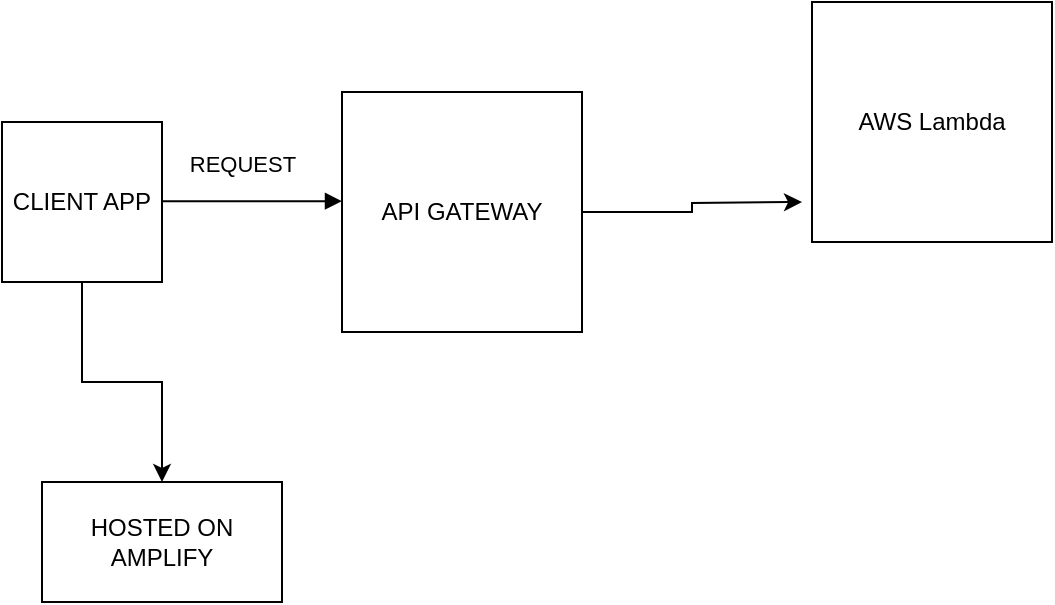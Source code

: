 <mxfile version="21.6.9" type="github">
  <diagram name="Page-1" id="2YBvvXClWsGukQMizWep">
    <mxGraphModel dx="733" dy="403" grid="1" gridSize="10" guides="1" tooltips="1" connect="1" arrows="1" fold="1" page="1" pageScale="1" pageWidth="850" pageHeight="1100" math="0" shadow="0">
      <root>
        <mxCell id="0" />
        <mxCell id="1" parent="0" />
        <mxCell id="aM9ryv3xv72pqoxQDRHE-7" value="REQUEST" style="html=1;verticalAlign=bottom;endArrow=block;edgeStyle=elbowEdgeStyle;elbow=vertical;curved=0;rounded=0;" parent="1" edge="1">
          <mxGeometry x="0.163" y="10" relative="1" as="geometry">
            <mxPoint x="80" y="139.58" as="sourcePoint" />
            <Array as="points">
              <mxPoint x="190" y="129.58" />
            </Array>
            <mxPoint x="190" y="130" as="targetPoint" />
            <mxPoint as="offset" />
          </mxGeometry>
        </mxCell>
        <mxCell id="JtUG_QcV3hVUg0_UjBW6-2" value="AWS Lambda" style="whiteSpace=wrap;html=1;aspect=fixed;" vertex="1" parent="1">
          <mxGeometry x="425" y="30" width="120" height="120" as="geometry" />
        </mxCell>
        <mxCell id="JtUG_QcV3hVUg0_UjBW6-7" style="edgeStyle=orthogonalEdgeStyle;rounded=0;orthogonalLoop=1;jettySize=auto;html=1;" edge="1" parent="1" source="JtUG_QcV3hVUg0_UjBW6-3" target="JtUG_QcV3hVUg0_UjBW6-8">
          <mxGeometry relative="1" as="geometry">
            <mxPoint x="60" y="260" as="targetPoint" />
          </mxGeometry>
        </mxCell>
        <mxCell id="JtUG_QcV3hVUg0_UjBW6-3" value="CLIENT APP" style="whiteSpace=wrap;html=1;aspect=fixed;" vertex="1" parent="1">
          <mxGeometry x="20" y="90" width="80" height="80" as="geometry" />
        </mxCell>
        <mxCell id="JtUG_QcV3hVUg0_UjBW6-6" style="edgeStyle=orthogonalEdgeStyle;rounded=0;orthogonalLoop=1;jettySize=auto;html=1;" edge="1" parent="1" source="JtUG_QcV3hVUg0_UjBW6-4">
          <mxGeometry relative="1" as="geometry">
            <mxPoint x="420" y="130" as="targetPoint" />
          </mxGeometry>
        </mxCell>
        <mxCell id="JtUG_QcV3hVUg0_UjBW6-4" value="API GATEWAY" style="whiteSpace=wrap;html=1;aspect=fixed;" vertex="1" parent="1">
          <mxGeometry x="190" y="75" width="120" height="120" as="geometry" />
        </mxCell>
        <mxCell id="JtUG_QcV3hVUg0_UjBW6-8" value="HOSTED ON AMPLIFY" style="rounded=0;whiteSpace=wrap;html=1;" vertex="1" parent="1">
          <mxGeometry x="40" y="270" width="120" height="60" as="geometry" />
        </mxCell>
      </root>
    </mxGraphModel>
  </diagram>
</mxfile>
